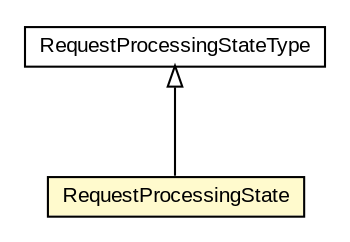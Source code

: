 #!/usr/local/bin/dot
#
# Class diagram 
# Generated by UMLGraph version R5_6-24-gf6e263 (http://www.umlgraph.org/)
#

digraph G {
	edge [fontname="arial",fontsize=10,labelfontname="arial",labelfontsize=10];
	node [fontname="arial",fontsize=10,shape=plaintext];
	nodesep=0.25;
	ranksep=0.5;
	// org.oasis_open.docs.wsdm.mows_2.RequestProcessingStateType
	c325055 [label=<<table title="org.oasis_open.docs.wsdm.mows_2.RequestProcessingStateType" border="0" cellborder="1" cellspacing="0" cellpadding="2" port="p" href="./RequestProcessingStateType.html">
		<tr><td><table border="0" cellspacing="0" cellpadding="1">
<tr><td align="center" balign="center"> RequestProcessingStateType </td></tr>
		</table></td></tr>
		</table>>, URL="./RequestProcessingStateType.html", fontname="arial", fontcolor="black", fontsize=10.0];
	// org.oasis_open.docs.wsdm.mows_2.RequestProcessingState
	c325057 [label=<<table title="org.oasis_open.docs.wsdm.mows_2.RequestProcessingState" border="0" cellborder="1" cellspacing="0" cellpadding="2" port="p" bgcolor="lemonChiffon" href="./RequestProcessingState.html">
		<tr><td><table border="0" cellspacing="0" cellpadding="1">
<tr><td align="center" balign="center"> RequestProcessingState </td></tr>
		</table></td></tr>
		</table>>, URL="./RequestProcessingState.html", fontname="arial", fontcolor="black", fontsize=10.0];
	//org.oasis_open.docs.wsdm.mows_2.RequestProcessingState extends org.oasis_open.docs.wsdm.mows_2.RequestProcessingStateType
	c325055:p -> c325057:p [dir=back,arrowtail=empty];
}

